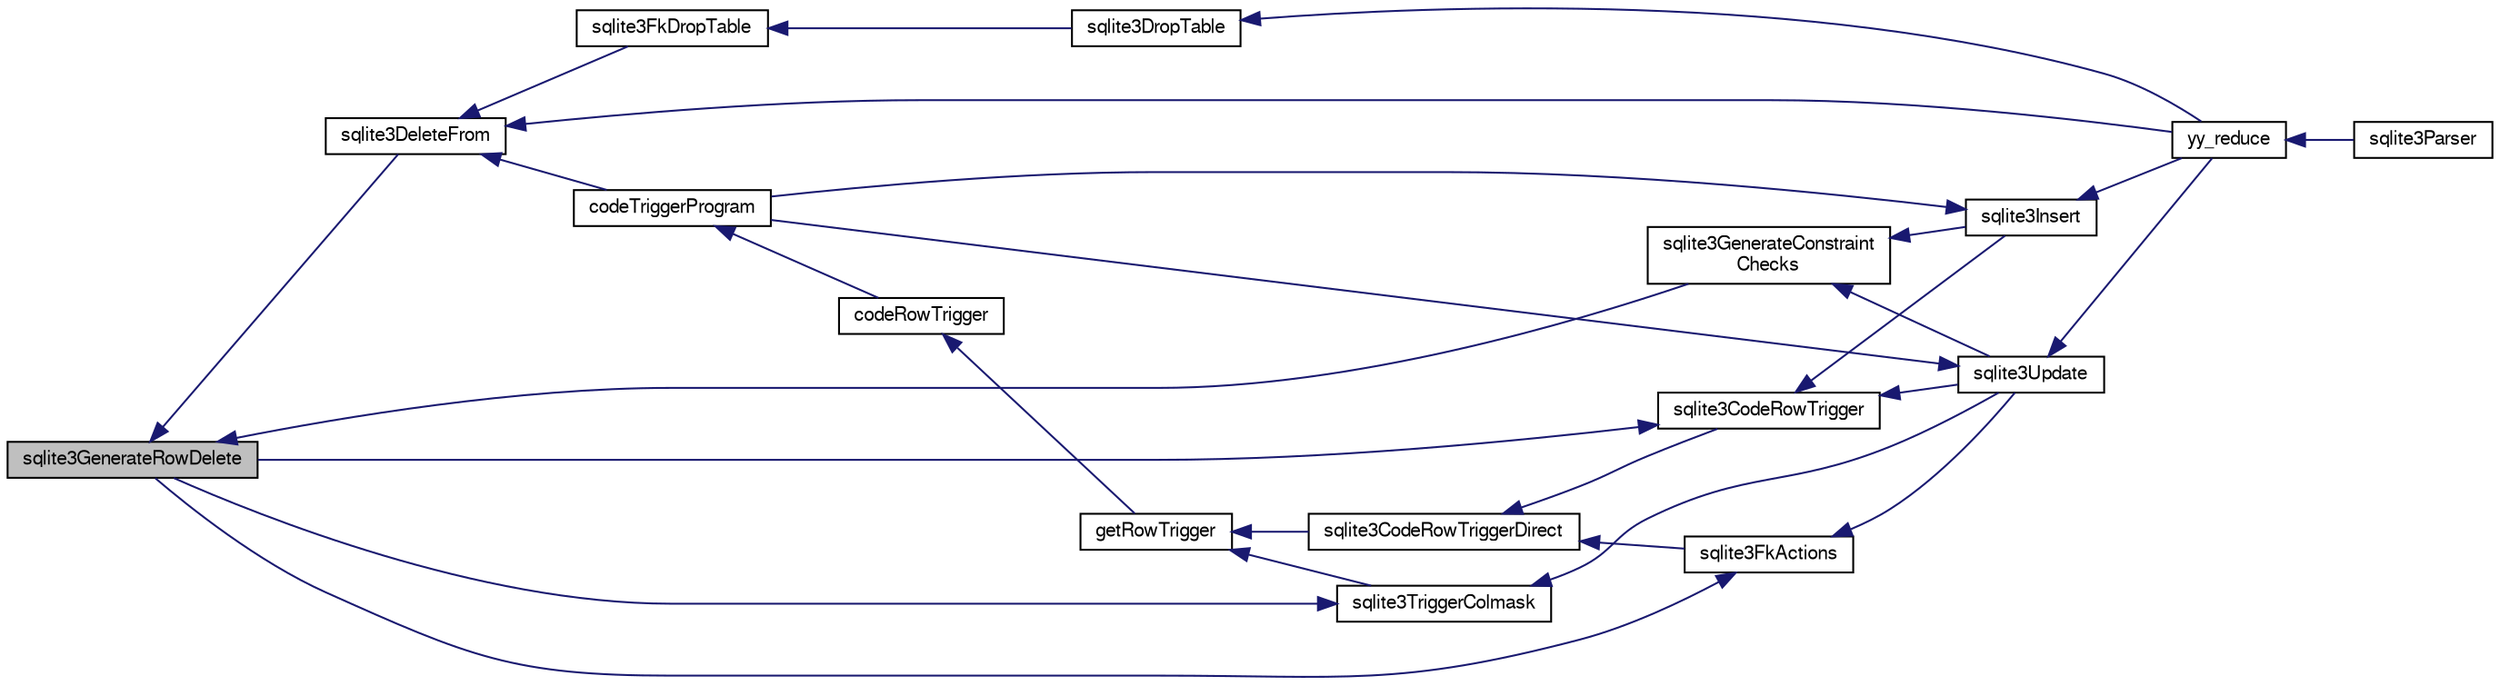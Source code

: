 digraph "sqlite3GenerateRowDelete"
{
  edge [fontname="FreeSans",fontsize="10",labelfontname="FreeSans",labelfontsize="10"];
  node [fontname="FreeSans",fontsize="10",shape=record];
  rankdir="LR";
  Node554689 [label="sqlite3GenerateRowDelete",height=0.2,width=0.4,color="black", fillcolor="grey75", style="filled", fontcolor="black"];
  Node554689 -> Node554690 [dir="back",color="midnightblue",fontsize="10",style="solid",fontname="FreeSans"];
  Node554690 [label="sqlite3DeleteFrom",height=0.2,width=0.4,color="black", fillcolor="white", style="filled",URL="$sqlite3_8c.html#ab9b4b45349188b49eabb23f94608a091"];
  Node554690 -> Node554691 [dir="back",color="midnightblue",fontsize="10",style="solid",fontname="FreeSans"];
  Node554691 [label="sqlite3FkDropTable",height=0.2,width=0.4,color="black", fillcolor="white", style="filled",URL="$sqlite3_8c.html#a1218c6fc74e89152ceaa4760e82f5ef9"];
  Node554691 -> Node554692 [dir="back",color="midnightblue",fontsize="10",style="solid",fontname="FreeSans"];
  Node554692 [label="sqlite3DropTable",height=0.2,width=0.4,color="black", fillcolor="white", style="filled",URL="$sqlite3_8c.html#a5534f77364b5568783c0e50db3c9defb"];
  Node554692 -> Node554693 [dir="back",color="midnightblue",fontsize="10",style="solid",fontname="FreeSans"];
  Node554693 [label="yy_reduce",height=0.2,width=0.4,color="black", fillcolor="white", style="filled",URL="$sqlite3_8c.html#a7c419a9b25711c666a9a2449ef377f14"];
  Node554693 -> Node554694 [dir="back",color="midnightblue",fontsize="10",style="solid",fontname="FreeSans"];
  Node554694 [label="sqlite3Parser",height=0.2,width=0.4,color="black", fillcolor="white", style="filled",URL="$sqlite3_8c.html#a0327d71a5fabe0b6a343d78a2602e72a"];
  Node554690 -> Node554695 [dir="back",color="midnightblue",fontsize="10",style="solid",fontname="FreeSans"];
  Node554695 [label="codeTriggerProgram",height=0.2,width=0.4,color="black", fillcolor="white", style="filled",URL="$sqlite3_8c.html#a120801f59d9281d201d2ff4b2606836e"];
  Node554695 -> Node554696 [dir="back",color="midnightblue",fontsize="10",style="solid",fontname="FreeSans"];
  Node554696 [label="codeRowTrigger",height=0.2,width=0.4,color="black", fillcolor="white", style="filled",URL="$sqlite3_8c.html#a463cea5aaaf388b560b206570a0022fc"];
  Node554696 -> Node554697 [dir="back",color="midnightblue",fontsize="10",style="solid",fontname="FreeSans"];
  Node554697 [label="getRowTrigger",height=0.2,width=0.4,color="black", fillcolor="white", style="filled",URL="$sqlite3_8c.html#a69626ef20b540d1a2b19cf56f3f45689"];
  Node554697 -> Node554698 [dir="back",color="midnightblue",fontsize="10",style="solid",fontname="FreeSans"];
  Node554698 [label="sqlite3CodeRowTriggerDirect",height=0.2,width=0.4,color="black", fillcolor="white", style="filled",URL="$sqlite3_8c.html#ad92829f9001bcf89a0299dad5a48acd4"];
  Node554698 -> Node554699 [dir="back",color="midnightblue",fontsize="10",style="solid",fontname="FreeSans"];
  Node554699 [label="sqlite3FkActions",height=0.2,width=0.4,color="black", fillcolor="white", style="filled",URL="$sqlite3_8c.html#a39159bd1623724946c22355ba7f3ef90"];
  Node554699 -> Node554689 [dir="back",color="midnightblue",fontsize="10",style="solid",fontname="FreeSans"];
  Node554699 -> Node554700 [dir="back",color="midnightblue",fontsize="10",style="solid",fontname="FreeSans"];
  Node554700 [label="sqlite3Update",height=0.2,width=0.4,color="black", fillcolor="white", style="filled",URL="$sqlite3_8c.html#ac5aa67c46e8cc8174566fabe6809fafa"];
  Node554700 -> Node554695 [dir="back",color="midnightblue",fontsize="10",style="solid",fontname="FreeSans"];
  Node554700 -> Node554693 [dir="back",color="midnightblue",fontsize="10",style="solid",fontname="FreeSans"];
  Node554698 -> Node554701 [dir="back",color="midnightblue",fontsize="10",style="solid",fontname="FreeSans"];
  Node554701 [label="sqlite3CodeRowTrigger",height=0.2,width=0.4,color="black", fillcolor="white", style="filled",URL="$sqlite3_8c.html#a37f21393c74de4d01b16761ee9abacd9"];
  Node554701 -> Node554689 [dir="back",color="midnightblue",fontsize="10",style="solid",fontname="FreeSans"];
  Node554701 -> Node554702 [dir="back",color="midnightblue",fontsize="10",style="solid",fontname="FreeSans"];
  Node554702 [label="sqlite3Insert",height=0.2,width=0.4,color="black", fillcolor="white", style="filled",URL="$sqlite3_8c.html#a5b17c9c2000bae6bdff8e6be48d7dc2b"];
  Node554702 -> Node554695 [dir="back",color="midnightblue",fontsize="10",style="solid",fontname="FreeSans"];
  Node554702 -> Node554693 [dir="back",color="midnightblue",fontsize="10",style="solid",fontname="FreeSans"];
  Node554701 -> Node554700 [dir="back",color="midnightblue",fontsize="10",style="solid",fontname="FreeSans"];
  Node554697 -> Node554703 [dir="back",color="midnightblue",fontsize="10",style="solid",fontname="FreeSans"];
  Node554703 [label="sqlite3TriggerColmask",height=0.2,width=0.4,color="black", fillcolor="white", style="filled",URL="$sqlite3_8c.html#acace8e99e37ae5e84ea03c65e820c540"];
  Node554703 -> Node554689 [dir="back",color="midnightblue",fontsize="10",style="solid",fontname="FreeSans"];
  Node554703 -> Node554700 [dir="back",color="midnightblue",fontsize="10",style="solid",fontname="FreeSans"];
  Node554690 -> Node554693 [dir="back",color="midnightblue",fontsize="10",style="solid",fontname="FreeSans"];
  Node554689 -> Node554704 [dir="back",color="midnightblue",fontsize="10",style="solid",fontname="FreeSans"];
  Node554704 [label="sqlite3GenerateConstraint\lChecks",height=0.2,width=0.4,color="black", fillcolor="white", style="filled",URL="$sqlite3_8c.html#aef639c1e6a0c0a67ca6e7690ad931bd2"];
  Node554704 -> Node554702 [dir="back",color="midnightblue",fontsize="10",style="solid",fontname="FreeSans"];
  Node554704 -> Node554700 [dir="back",color="midnightblue",fontsize="10",style="solid",fontname="FreeSans"];
}
